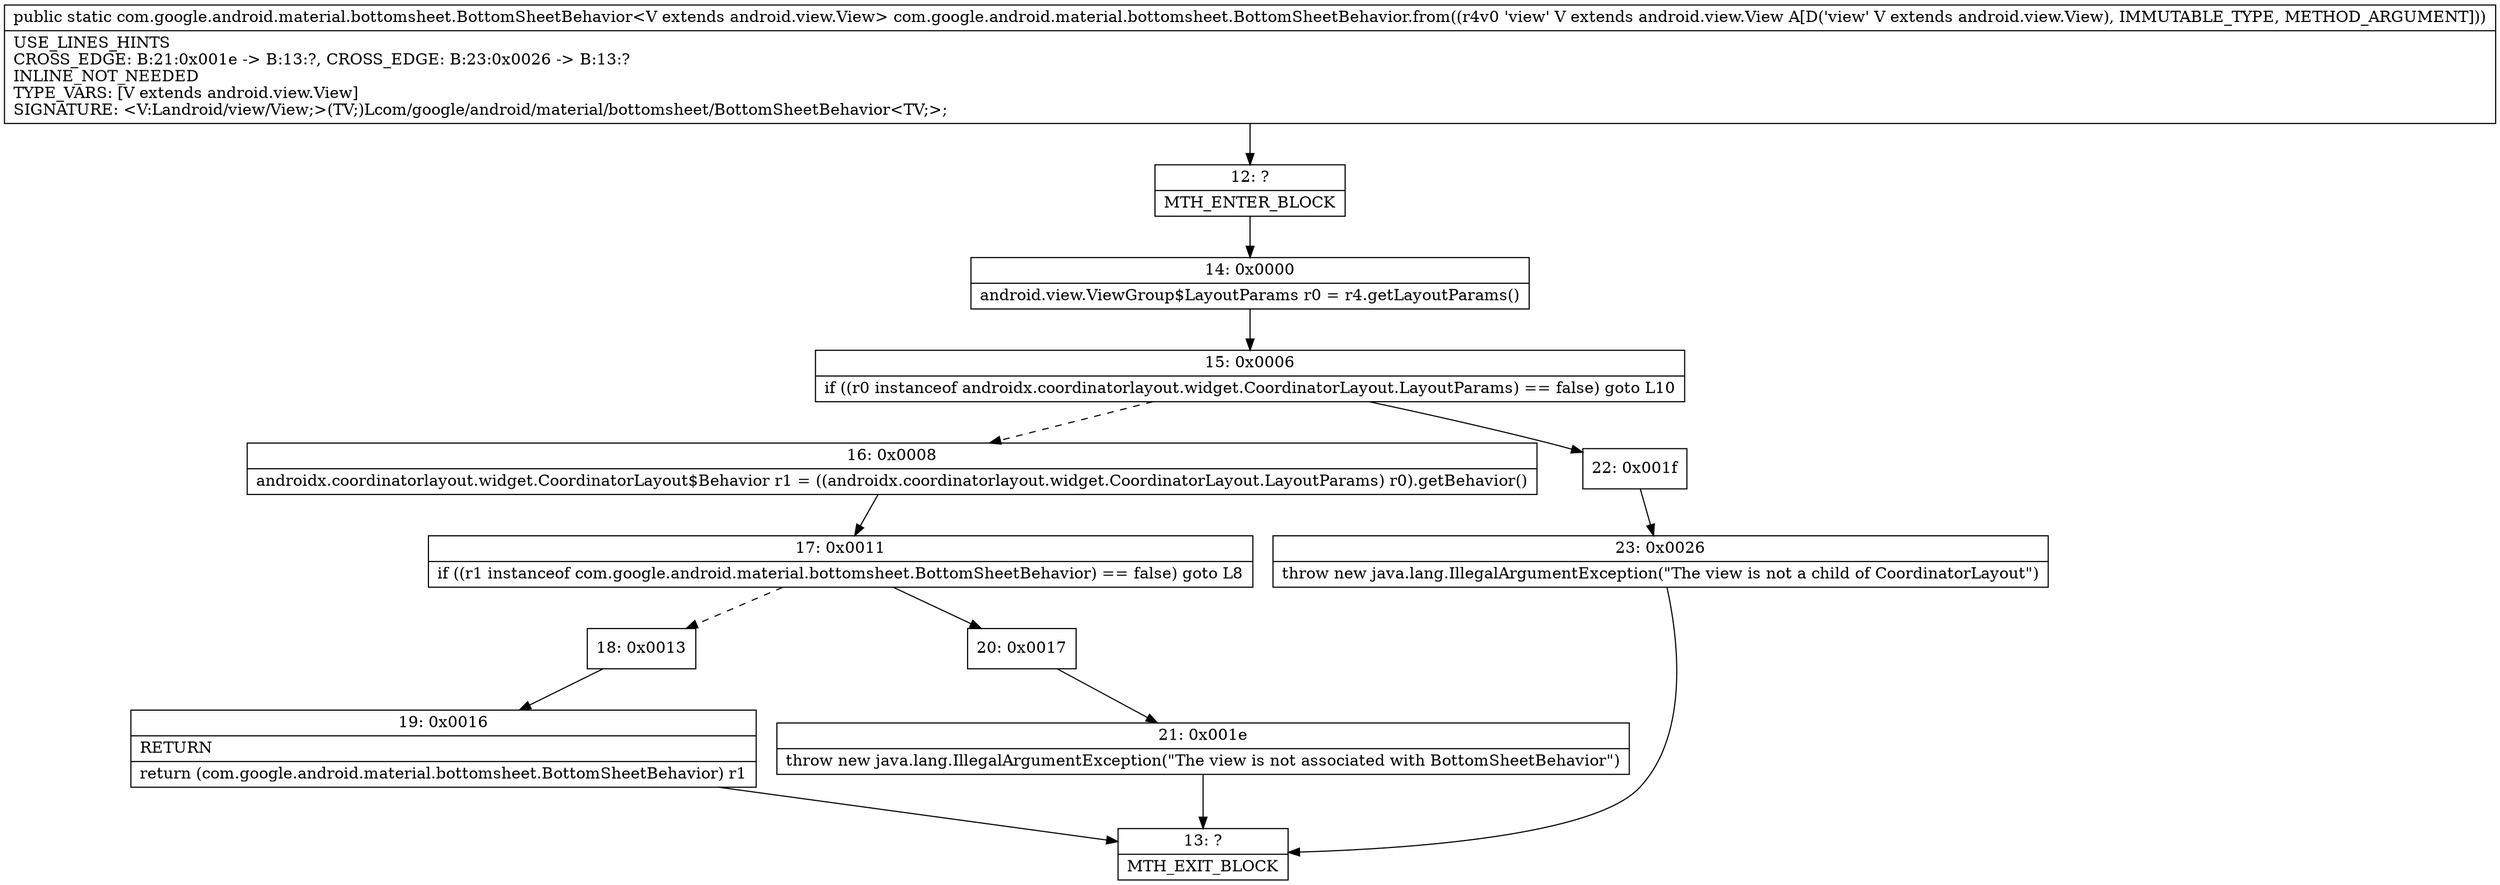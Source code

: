 digraph "CFG forcom.google.android.material.bottomsheet.BottomSheetBehavior.from(Landroid\/view\/View;)Lcom\/google\/android\/material\/bottomsheet\/BottomSheetBehavior;" {
Node_12 [shape=record,label="{12\:\ ?|MTH_ENTER_BLOCK\l}"];
Node_14 [shape=record,label="{14\:\ 0x0000|android.view.ViewGroup$LayoutParams r0 = r4.getLayoutParams()\l}"];
Node_15 [shape=record,label="{15\:\ 0x0006|if ((r0 instanceof androidx.coordinatorlayout.widget.CoordinatorLayout.LayoutParams) == false) goto L10\l}"];
Node_16 [shape=record,label="{16\:\ 0x0008|androidx.coordinatorlayout.widget.CoordinatorLayout$Behavior r1 = ((androidx.coordinatorlayout.widget.CoordinatorLayout.LayoutParams) r0).getBehavior()\l}"];
Node_17 [shape=record,label="{17\:\ 0x0011|if ((r1 instanceof com.google.android.material.bottomsheet.BottomSheetBehavior) == false) goto L8\l}"];
Node_18 [shape=record,label="{18\:\ 0x0013}"];
Node_19 [shape=record,label="{19\:\ 0x0016|RETURN\l|return (com.google.android.material.bottomsheet.BottomSheetBehavior) r1\l}"];
Node_13 [shape=record,label="{13\:\ ?|MTH_EXIT_BLOCK\l}"];
Node_20 [shape=record,label="{20\:\ 0x0017}"];
Node_21 [shape=record,label="{21\:\ 0x001e|throw new java.lang.IllegalArgumentException(\"The view is not associated with BottomSheetBehavior\")\l}"];
Node_22 [shape=record,label="{22\:\ 0x001f}"];
Node_23 [shape=record,label="{23\:\ 0x0026|throw new java.lang.IllegalArgumentException(\"The view is not a child of CoordinatorLayout\")\l}"];
MethodNode[shape=record,label="{public static com.google.android.material.bottomsheet.BottomSheetBehavior\<V extends android.view.View\> com.google.android.material.bottomsheet.BottomSheetBehavior.from((r4v0 'view' V extends android.view.View A[D('view' V extends android.view.View), IMMUTABLE_TYPE, METHOD_ARGUMENT]))  | USE_LINES_HINTS\lCROSS_EDGE: B:21:0x001e \-\> B:13:?, CROSS_EDGE: B:23:0x0026 \-\> B:13:?\lINLINE_NOT_NEEDED\lTYPE_VARS: [V extends android.view.View]\lSIGNATURE: \<V:Landroid\/view\/View;\>(TV;)Lcom\/google\/android\/material\/bottomsheet\/BottomSheetBehavior\<TV;\>;\l}"];
MethodNode -> Node_12;Node_12 -> Node_14;
Node_14 -> Node_15;
Node_15 -> Node_16[style=dashed];
Node_15 -> Node_22;
Node_16 -> Node_17;
Node_17 -> Node_18[style=dashed];
Node_17 -> Node_20;
Node_18 -> Node_19;
Node_19 -> Node_13;
Node_20 -> Node_21;
Node_21 -> Node_13;
Node_22 -> Node_23;
Node_23 -> Node_13;
}

